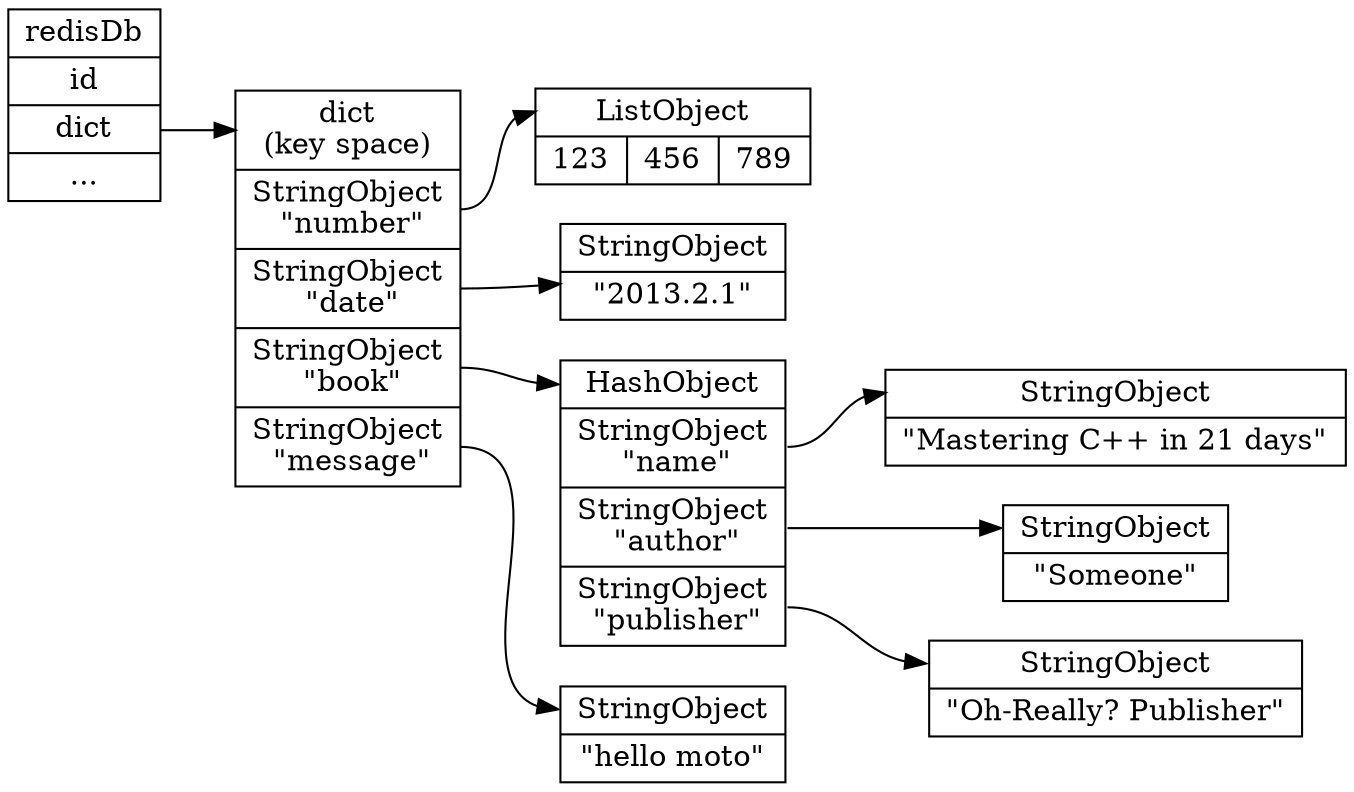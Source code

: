 digraph db_after_insert_new_key {

    rankdir = LR;

    node [shape = record];

    redisDb [label = "redisDb | id |<dict> dict | ..."];

    dict [label = "<head>dict\n(key space) |<number>StringObject\n \"number\" |<date>StringObject\n \"date\" |<book>StringObject\n \"book\" |<message>StringObject\n \"message\""];

    number [label = "<head>ListObject | { 123 | 456 | 789 }"];

    date [label =  "<head>StringObject | \"2013.2.1\""];

    book [label = "<head>HashObject |<name>StringObject\n \"name\" |<author>StringObject\n \"author\" |<publisher>StringObject\n \"publisher\""];

    book_name [label = "<head>StringObject | \"Mastering C++ in 21 days\""];
    book_author [label = "<head>StringObject | \"Someone\""];
    book_publisher [label = "<head>StringObject | \"Oh-Really? Publisher\""];

    message [label = "<head>StringObject | \"hello moto\""];

    redisDb:dict -> dict:head;

    dict:number -> number:head;
    dict:date -> date;
    dict:book -> book:head;
    dict:message -> message:head;

    book:name -> book_name:head;
    book:author -> book_author:head;
    book:publisher -> book_publisher:head;
}
